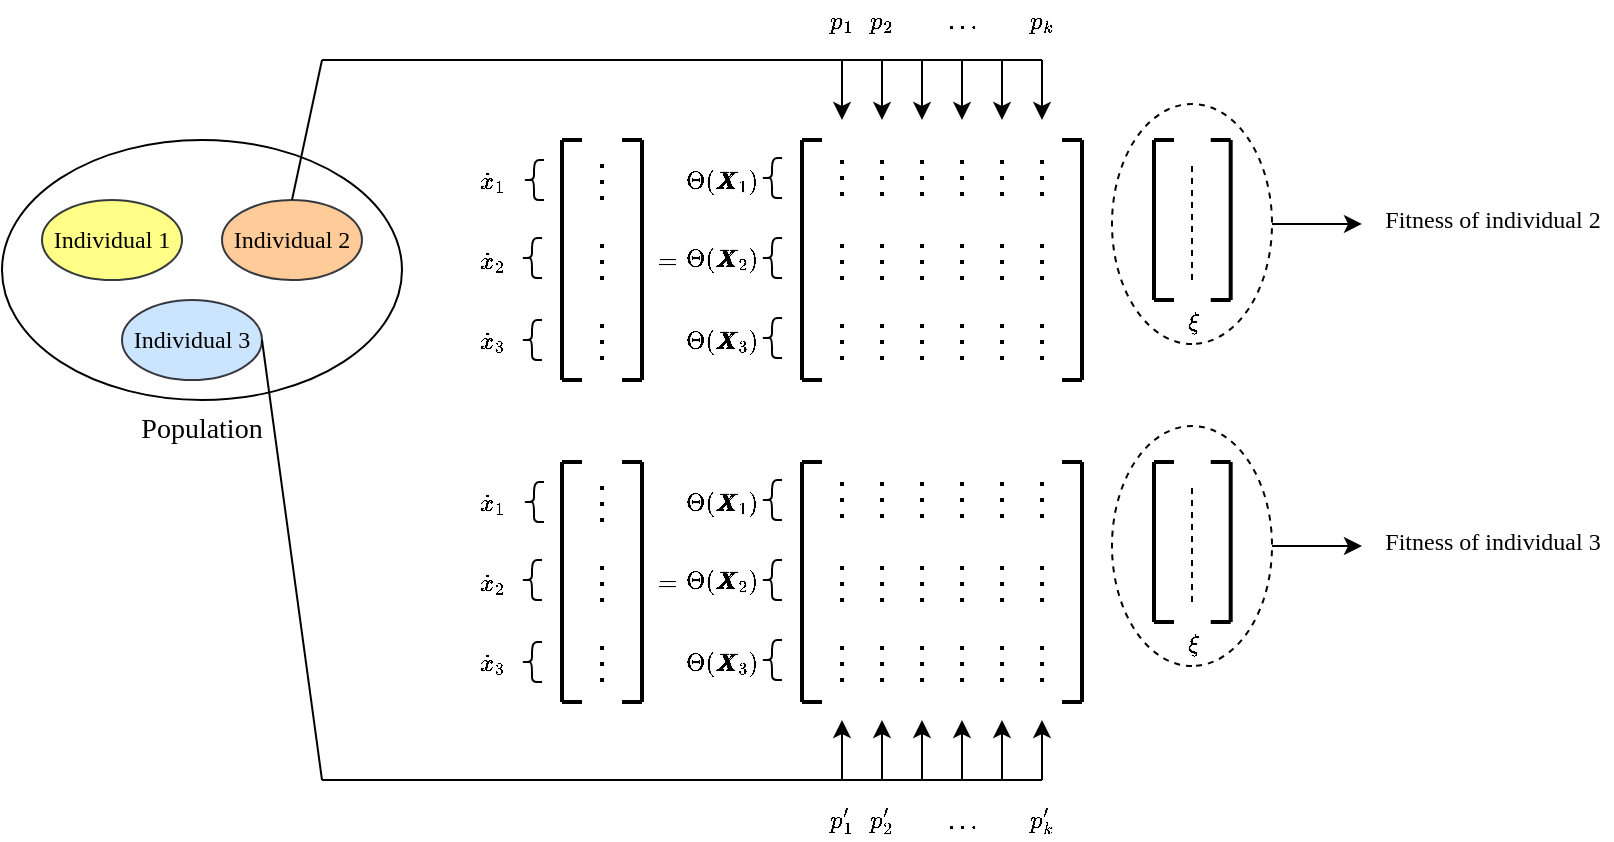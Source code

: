 <mxfile version="13.5.3" type="github">
  <diagram id="3djbxQUewnVQCDs2TuvC" name="Page-1">
    <mxGraphModel dx="1355" dy="806" grid="1" gridSize="10" guides="1" tooltips="1" connect="1" arrows="1" fold="1" page="1" pageScale="1" pageWidth="850" pageHeight="1100" math="1" shadow="0">
      <root>
        <mxCell id="0" />
        <mxCell id="1" parent="0" />
        <mxCell id="JYchThaX2a4gKTv78fk3-125" style="edgeStyle=orthogonalEdgeStyle;rounded=0;orthogonalLoop=1;jettySize=auto;html=1;fontFamily=Times New Roman;fontSize=12;" edge="1" parent="1" source="JYchThaX2a4gKTv78fk3-122">
          <mxGeometry relative="1" as="geometry">
            <mxPoint x="720" y="121.99" as="targetPoint" />
          </mxGeometry>
        </mxCell>
        <mxCell id="JYchThaX2a4gKTv78fk3-122" value="" style="ellipse;whiteSpace=wrap;html=1;fontFamily=Times New Roman;fontSize=12;rotation=90;labelBorderColor=none;dashed=1;" vertex="1" parent="1">
          <mxGeometry x="575" y="81.99" width="120" height="80" as="geometry" />
        </mxCell>
        <mxCell id="JYchThaX2a4gKTv78fk3-37" value="" style="group" vertex="1" connectable="0" parent="1">
          <mxGeometry x="40" y="80" width="200" height="130" as="geometry" />
        </mxCell>
        <mxCell id="JYchThaX2a4gKTv78fk3-36" value="Population" style="ellipse;whiteSpace=wrap;html=1;fontFamily=Times New Roman;fontSize=14;labelPosition=center;verticalLabelPosition=bottom;align=center;verticalAlign=top;" vertex="1" parent="JYchThaX2a4gKTv78fk3-37">
          <mxGeometry width="200" height="130" as="geometry" />
        </mxCell>
        <mxCell id="JYchThaX2a4gKTv78fk3-32" value="Individual 1" style="ellipse;whiteSpace=wrap;html=1;fontFamily=Times New Roman;fontSize=12;fillColor=#ffff88;strokeColor=#36393d;" vertex="1" parent="JYchThaX2a4gKTv78fk3-37">
          <mxGeometry x="20" y="30" width="70" height="40" as="geometry" />
        </mxCell>
        <mxCell id="JYchThaX2a4gKTv78fk3-33" value="Individual 2" style="ellipse;whiteSpace=wrap;html=1;fontFamily=Times New Roman;fontSize=12;fillColor=#ffcc99;strokeColor=#36393d;" vertex="1" parent="JYchThaX2a4gKTv78fk3-37">
          <mxGeometry x="110" y="30" width="70" height="40" as="geometry" />
        </mxCell>
        <mxCell id="JYchThaX2a4gKTv78fk3-34" value="Individual 3" style="ellipse;whiteSpace=wrap;html=1;fontFamily=Times New Roman;fontSize=12;fillColor=#cce5ff;strokeColor=#36393d;" vertex="1" parent="JYchThaX2a4gKTv78fk3-37">
          <mxGeometry x="60" y="80" width="70" height="40" as="geometry" />
        </mxCell>
        <mxCell id="JYchThaX2a4gKTv78fk3-43" value="" style="shape=curlyBracket;whiteSpace=wrap;html=1;rounded=1;fontFamily=Times New Roman;fontSize=12;" vertex="1" parent="1">
          <mxGeometry x="301" y="90" width="10" height="19.99" as="geometry" />
        </mxCell>
        <mxCell id="JYchThaX2a4gKTv78fk3-46" value="" style="shape=curlyBracket;whiteSpace=wrap;html=1;rounded=1;fontFamily=Times New Roman;fontSize=12;" vertex="1" parent="1">
          <mxGeometry x="300" y="129" width="10" height="19.99" as="geometry" />
        </mxCell>
        <mxCell id="JYchThaX2a4gKTv78fk3-48" value="" style="shape=curlyBracket;whiteSpace=wrap;html=1;rounded=1;fontFamily=Times New Roman;fontSize=12;" vertex="1" parent="1">
          <mxGeometry x="300" y="170" width="10" height="19.99" as="geometry" />
        </mxCell>
        <mxCell id="JYchThaX2a4gKTv78fk3-51" value="$$\dot{x}_1$$" style="text;html=1;align=center;verticalAlign=middle;resizable=0;points=[];autosize=1;fontSize=12;fontFamily=Times New Roman;" vertex="1" parent="1">
          <mxGeometry x="240" y="89.99" width="90" height="20" as="geometry" />
        </mxCell>
        <mxCell id="JYchThaX2a4gKTv78fk3-53" value="$$\dot{x}_2$$" style="text;html=1;align=center;verticalAlign=middle;resizable=0;points=[];autosize=1;fontSize=12;fontFamily=Times New Roman;" vertex="1" parent="1">
          <mxGeometry x="240" y="130" width="90" height="20" as="geometry" />
        </mxCell>
        <mxCell id="JYchThaX2a4gKTv78fk3-54" value="$$\dot{x}_3$$" style="text;html=1;align=center;verticalAlign=middle;resizable=0;points=[];autosize=1;fontSize=12;fontFamily=Times New Roman;" vertex="1" parent="1">
          <mxGeometry x="240" y="169.99" width="90" height="20" as="geometry" />
        </mxCell>
        <mxCell id="JYchThaX2a4gKTv78fk3-56" value="$$=$$" style="text;html=1;align=center;verticalAlign=middle;resizable=0;points=[];autosize=1;fontSize=12;fontFamily=Times New Roman;" vertex="1" parent="1">
          <mxGeometry x="347" y="130.01" width="50" height="20" as="geometry" />
        </mxCell>
        <mxCell id="JYchThaX2a4gKTv78fk3-57" value="" style="shape=curlyBracket;whiteSpace=wrap;html=1;rounded=1;fontFamily=Times New Roman;fontSize=12;" vertex="1" parent="1">
          <mxGeometry x="420" y="168.98" width="10" height="19.99" as="geometry" />
        </mxCell>
        <mxCell id="JYchThaX2a4gKTv78fk3-59" value="" style="shape=curlyBracket;whiteSpace=wrap;html=1;rounded=1;fontFamily=Times New Roman;fontSize=12;" vertex="1" parent="1">
          <mxGeometry x="420" y="129.01" width="10" height="19.99" as="geometry" />
        </mxCell>
        <mxCell id="JYchThaX2a4gKTv78fk3-60" value="" style="shape=curlyBracket;whiteSpace=wrap;html=1;rounded=1;fontFamily=Times New Roman;fontSize=12;" vertex="1" parent="1">
          <mxGeometry x="420" y="88.98" width="10" height="19.99" as="geometry" />
        </mxCell>
        <mxCell id="JYchThaX2a4gKTv78fk3-61" value="$$\Theta(\pmb{X}_1)$$" style="text;html=1;align=center;verticalAlign=middle;resizable=0;points=[];autosize=1;fontSize=12;fontFamily=Times New Roman;" vertex="1" parent="1">
          <mxGeometry x="330" y="89.99" width="140" height="20" as="geometry" />
        </mxCell>
        <mxCell id="JYchThaX2a4gKTv78fk3-62" value="$$\Theta(\pmb{X}_3)$$" style="text;html=1;align=center;verticalAlign=middle;resizable=0;points=[];autosize=1;fontSize=12;fontFamily=Times New Roman;" vertex="1" parent="1">
          <mxGeometry x="330" y="170" width="140" height="20" as="geometry" />
        </mxCell>
        <mxCell id="JYchThaX2a4gKTv78fk3-63" value="$$\Theta(\pmb{X}_2)$$" style="text;html=1;align=center;verticalAlign=middle;resizable=0;points=[];autosize=1;fontSize=12;fontFamily=Times New Roman;" vertex="1" parent="1">
          <mxGeometry x="330" y="129.01" width="140" height="20" as="geometry" />
        </mxCell>
        <mxCell id="JYchThaX2a4gKTv78fk3-68" value="" style="group" vertex="1" connectable="0" parent="1">
          <mxGeometry x="460" y="90" height="100" as="geometry" />
        </mxCell>
        <mxCell id="JYchThaX2a4gKTv78fk3-65" value="" style="endArrow=none;dashed=1;html=1;dashPattern=1 3;strokeWidth=2;fontFamily=Times New Roman;fontSize=12;" edge="1" parent="JYchThaX2a4gKTv78fk3-68">
          <mxGeometry width="50" height="50" relative="1" as="geometry">
            <mxPoint as="sourcePoint" />
            <mxPoint y="20" as="targetPoint" />
          </mxGeometry>
        </mxCell>
        <mxCell id="JYchThaX2a4gKTv78fk3-66" value="" style="endArrow=none;dashed=1;html=1;dashPattern=1 3;strokeWidth=2;fontFamily=Times New Roman;fontSize=12;" edge="1" parent="JYchThaX2a4gKTv78fk3-68">
          <mxGeometry width="50" height="50" relative="1" as="geometry">
            <mxPoint y="60" as="sourcePoint" />
            <mxPoint y="40" as="targetPoint" />
          </mxGeometry>
        </mxCell>
        <mxCell id="JYchThaX2a4gKTv78fk3-67" value="" style="endArrow=none;dashed=1;html=1;dashPattern=1 3;strokeWidth=2;fontFamily=Times New Roman;fontSize=12;" edge="1" parent="JYchThaX2a4gKTv78fk3-68">
          <mxGeometry width="50" height="50" relative="1" as="geometry">
            <mxPoint y="100" as="sourcePoint" />
            <mxPoint y="80" as="targetPoint" />
          </mxGeometry>
        </mxCell>
        <mxCell id="JYchThaX2a4gKTv78fk3-69" value="" style="group" vertex="1" connectable="0" parent="1">
          <mxGeometry x="480" y="90" height="100" as="geometry" />
        </mxCell>
        <mxCell id="JYchThaX2a4gKTv78fk3-70" value="" style="endArrow=none;dashed=1;html=1;dashPattern=1 3;strokeWidth=2;fontFamily=Times New Roman;fontSize=12;" edge="1" parent="JYchThaX2a4gKTv78fk3-69">
          <mxGeometry width="50" height="50" relative="1" as="geometry">
            <mxPoint as="sourcePoint" />
            <mxPoint y="20" as="targetPoint" />
          </mxGeometry>
        </mxCell>
        <mxCell id="JYchThaX2a4gKTv78fk3-71" value="" style="endArrow=none;dashed=1;html=1;dashPattern=1 3;strokeWidth=2;fontFamily=Times New Roman;fontSize=12;" edge="1" parent="JYchThaX2a4gKTv78fk3-69">
          <mxGeometry width="50" height="50" relative="1" as="geometry">
            <mxPoint y="60" as="sourcePoint" />
            <mxPoint y="40" as="targetPoint" />
          </mxGeometry>
        </mxCell>
        <mxCell id="JYchThaX2a4gKTv78fk3-72" value="" style="endArrow=none;dashed=1;html=1;dashPattern=1 3;strokeWidth=2;fontFamily=Times New Roman;fontSize=12;" edge="1" parent="JYchThaX2a4gKTv78fk3-69">
          <mxGeometry width="50" height="50" relative="1" as="geometry">
            <mxPoint y="100" as="sourcePoint" />
            <mxPoint y="80" as="targetPoint" />
          </mxGeometry>
        </mxCell>
        <mxCell id="JYchThaX2a4gKTv78fk3-73" value="" style="group" vertex="1" connectable="0" parent="1">
          <mxGeometry x="540" y="90" height="100" as="geometry" />
        </mxCell>
        <mxCell id="JYchThaX2a4gKTv78fk3-74" value="" style="endArrow=none;dashed=1;html=1;dashPattern=1 3;strokeWidth=2;fontFamily=Times New Roman;fontSize=12;" edge="1" parent="JYchThaX2a4gKTv78fk3-73">
          <mxGeometry width="50" height="50" relative="1" as="geometry">
            <mxPoint as="sourcePoint" />
            <mxPoint y="20" as="targetPoint" />
          </mxGeometry>
        </mxCell>
        <mxCell id="JYchThaX2a4gKTv78fk3-75" value="" style="endArrow=none;dashed=1;html=1;dashPattern=1 3;strokeWidth=2;fontFamily=Times New Roman;fontSize=12;" edge="1" parent="JYchThaX2a4gKTv78fk3-73">
          <mxGeometry width="50" height="50" relative="1" as="geometry">
            <mxPoint y="60" as="sourcePoint" />
            <mxPoint y="40" as="targetPoint" />
          </mxGeometry>
        </mxCell>
        <mxCell id="JYchThaX2a4gKTv78fk3-76" value="" style="endArrow=none;dashed=1;html=1;dashPattern=1 3;strokeWidth=2;fontFamily=Times New Roman;fontSize=12;" edge="1" parent="JYchThaX2a4gKTv78fk3-73">
          <mxGeometry width="50" height="50" relative="1" as="geometry">
            <mxPoint y="100" as="sourcePoint" />
            <mxPoint y="80" as="targetPoint" />
          </mxGeometry>
        </mxCell>
        <mxCell id="JYchThaX2a4gKTv78fk3-77" value="" style="group" vertex="1" connectable="0" parent="1">
          <mxGeometry x="520" y="90" height="100" as="geometry" />
        </mxCell>
        <mxCell id="JYchThaX2a4gKTv78fk3-78" value="" style="endArrow=none;dashed=1;html=1;dashPattern=1 3;strokeWidth=2;fontFamily=Times New Roman;fontSize=12;" edge="1" parent="JYchThaX2a4gKTv78fk3-77">
          <mxGeometry width="50" height="50" relative="1" as="geometry">
            <mxPoint as="sourcePoint" />
            <mxPoint y="20" as="targetPoint" />
          </mxGeometry>
        </mxCell>
        <mxCell id="JYchThaX2a4gKTv78fk3-79" value="" style="endArrow=none;dashed=1;html=1;dashPattern=1 3;strokeWidth=2;fontFamily=Times New Roman;fontSize=12;" edge="1" parent="JYchThaX2a4gKTv78fk3-77">
          <mxGeometry width="50" height="50" relative="1" as="geometry">
            <mxPoint y="60" as="sourcePoint" />
            <mxPoint y="40" as="targetPoint" />
          </mxGeometry>
        </mxCell>
        <mxCell id="JYchThaX2a4gKTv78fk3-80" value="" style="endArrow=none;dashed=1;html=1;dashPattern=1 3;strokeWidth=2;fontFamily=Times New Roman;fontSize=12;" edge="1" parent="JYchThaX2a4gKTv78fk3-77">
          <mxGeometry width="50" height="50" relative="1" as="geometry">
            <mxPoint y="100" as="sourcePoint" />
            <mxPoint y="80" as="targetPoint" />
          </mxGeometry>
        </mxCell>
        <mxCell id="JYchThaX2a4gKTv78fk3-81" value="" style="group" vertex="1" connectable="0" parent="1">
          <mxGeometry x="500" y="90" height="100" as="geometry" />
        </mxCell>
        <mxCell id="JYchThaX2a4gKTv78fk3-82" value="" style="endArrow=none;dashed=1;html=1;dashPattern=1 3;strokeWidth=2;fontFamily=Times New Roman;fontSize=12;" edge="1" parent="JYchThaX2a4gKTv78fk3-81">
          <mxGeometry width="50" height="50" relative="1" as="geometry">
            <mxPoint as="sourcePoint" />
            <mxPoint y="20" as="targetPoint" />
          </mxGeometry>
        </mxCell>
        <mxCell id="JYchThaX2a4gKTv78fk3-83" value="" style="endArrow=none;dashed=1;html=1;dashPattern=1 3;strokeWidth=2;fontFamily=Times New Roman;fontSize=12;" edge="1" parent="JYchThaX2a4gKTv78fk3-81">
          <mxGeometry width="50" height="50" relative="1" as="geometry">
            <mxPoint y="60" as="sourcePoint" />
            <mxPoint y="40" as="targetPoint" />
          </mxGeometry>
        </mxCell>
        <mxCell id="JYchThaX2a4gKTv78fk3-84" value="" style="endArrow=none;dashed=1;html=1;dashPattern=1 3;strokeWidth=2;fontFamily=Times New Roman;fontSize=12;" edge="1" parent="JYchThaX2a4gKTv78fk3-81">
          <mxGeometry width="50" height="50" relative="1" as="geometry">
            <mxPoint y="100" as="sourcePoint" />
            <mxPoint y="80" as="targetPoint" />
          </mxGeometry>
        </mxCell>
        <mxCell id="JYchThaX2a4gKTv78fk3-90" value="" style="group" vertex="1" connectable="0" parent="1">
          <mxGeometry x="560" y="90" height="100" as="geometry" />
        </mxCell>
        <mxCell id="JYchThaX2a4gKTv78fk3-91" value="" style="endArrow=none;dashed=1;html=1;dashPattern=1 3;strokeWidth=2;fontFamily=Times New Roman;fontSize=12;" edge="1" parent="JYchThaX2a4gKTv78fk3-90">
          <mxGeometry width="50" height="50" relative="1" as="geometry">
            <mxPoint as="sourcePoint" />
            <mxPoint y="20" as="targetPoint" />
          </mxGeometry>
        </mxCell>
        <mxCell id="JYchThaX2a4gKTv78fk3-92" value="" style="endArrow=none;dashed=1;html=1;dashPattern=1 3;strokeWidth=2;fontFamily=Times New Roman;fontSize=12;" edge="1" parent="JYchThaX2a4gKTv78fk3-90">
          <mxGeometry width="50" height="50" relative="1" as="geometry">
            <mxPoint y="60" as="sourcePoint" />
            <mxPoint y="40" as="targetPoint" />
          </mxGeometry>
        </mxCell>
        <mxCell id="JYchThaX2a4gKTv78fk3-93" value="" style="endArrow=none;dashed=1;html=1;dashPattern=1 3;strokeWidth=2;fontFamily=Times New Roman;fontSize=12;" edge="1" parent="JYchThaX2a4gKTv78fk3-90">
          <mxGeometry width="50" height="50" relative="1" as="geometry">
            <mxPoint y="100" as="sourcePoint" />
            <mxPoint y="80" as="targetPoint" />
          </mxGeometry>
        </mxCell>
        <mxCell id="JYchThaX2a4gKTv78fk3-119" value="$$\xi$$" style="text;html=1;align=center;verticalAlign=middle;resizable=0;points=[];autosize=1;fontSize=12;fontFamily=Times New Roman;" vertex="1" parent="1">
          <mxGeometry x="610" y="160" width="50" height="20" as="geometry" />
        </mxCell>
        <mxCell id="JYchThaX2a4gKTv78fk3-121" value="" style="endArrow=none;dashed=1;html=1;fontFamily=Times New Roman;fontSize=12;" edge="1" parent="1">
          <mxGeometry width="50" height="50" relative="1" as="geometry">
            <mxPoint x="635" y="150" as="sourcePoint" />
            <mxPoint x="635" y="90" as="targetPoint" />
          </mxGeometry>
        </mxCell>
        <mxCell id="JYchThaX2a4gKTv78fk3-126" value="Fitness of individual 2" style="text;html=1;align=center;verticalAlign=middle;resizable=0;points=[];autosize=1;fontSize=12;fontFamily=Times New Roman;" vertex="1" parent="1">
          <mxGeometry x="725" y="110" width="120" height="20" as="geometry" />
        </mxCell>
        <mxCell id="JYchThaX2a4gKTv78fk3-130" value="" style="endArrow=none;html=1;fontFamily=Times New Roman;fontSize=12;exitX=0.5;exitY=0;exitDx=0;exitDy=0;" edge="1" parent="1" source="JYchThaX2a4gKTv78fk3-33">
          <mxGeometry width="50" height="50" relative="1" as="geometry">
            <mxPoint x="500" y="160" as="sourcePoint" />
            <mxPoint x="200" y="40" as="targetPoint" />
          </mxGeometry>
        </mxCell>
        <mxCell id="JYchThaX2a4gKTv78fk3-131" value="" style="endArrow=none;html=1;fontFamily=Times New Roman;fontSize=12;" edge="1" parent="1">
          <mxGeometry width="50" height="50" relative="1" as="geometry">
            <mxPoint x="200" y="40" as="sourcePoint" />
            <mxPoint x="560" y="40" as="targetPoint" />
          </mxGeometry>
        </mxCell>
        <mxCell id="JYchThaX2a4gKTv78fk3-132" value="" style="endArrow=classic;html=1;fontFamily=Times New Roman;fontSize=12;" edge="1" parent="1">
          <mxGeometry width="50" height="50" relative="1" as="geometry">
            <mxPoint x="560" y="40" as="sourcePoint" />
            <mxPoint x="560" y="70" as="targetPoint" />
          </mxGeometry>
        </mxCell>
        <mxCell id="JYchThaX2a4gKTv78fk3-133" value="" style="endArrow=classic;html=1;fontFamily=Times New Roman;fontSize=12;" edge="1" parent="1">
          <mxGeometry width="50" height="50" relative="1" as="geometry">
            <mxPoint x="540" y="40" as="sourcePoint" />
            <mxPoint x="540" y="70" as="targetPoint" />
          </mxGeometry>
        </mxCell>
        <mxCell id="JYchThaX2a4gKTv78fk3-134" value="" style="endArrow=classic;html=1;fontFamily=Times New Roman;fontSize=12;" edge="1" parent="1">
          <mxGeometry width="50" height="50" relative="1" as="geometry">
            <mxPoint x="520" y="40" as="sourcePoint" />
            <mxPoint x="520" y="70" as="targetPoint" />
          </mxGeometry>
        </mxCell>
        <mxCell id="JYchThaX2a4gKTv78fk3-135" value="" style="endArrow=classic;html=1;fontFamily=Times New Roman;fontSize=12;" edge="1" parent="1">
          <mxGeometry width="50" height="50" relative="1" as="geometry">
            <mxPoint x="500" y="40" as="sourcePoint" />
            <mxPoint x="500" y="70" as="targetPoint" />
          </mxGeometry>
        </mxCell>
        <mxCell id="JYchThaX2a4gKTv78fk3-136" value="" style="endArrow=classic;html=1;fontFamily=Times New Roman;fontSize=12;" edge="1" parent="1">
          <mxGeometry width="50" height="50" relative="1" as="geometry">
            <mxPoint x="480" y="40" as="sourcePoint" />
            <mxPoint x="480" y="70" as="targetPoint" />
          </mxGeometry>
        </mxCell>
        <mxCell id="JYchThaX2a4gKTv78fk3-137" value="" style="endArrow=classic;html=1;fontFamily=Times New Roman;fontSize=12;" edge="1" parent="1">
          <mxGeometry width="50" height="50" relative="1" as="geometry">
            <mxPoint x="460" y="40" as="sourcePoint" />
            <mxPoint x="460" y="70" as="targetPoint" />
          </mxGeometry>
        </mxCell>
        <mxCell id="JYchThaX2a4gKTv78fk3-139" value="$$p_1$$" style="text;html=1;strokeColor=none;fillColor=none;align=center;verticalAlign=middle;whiteSpace=wrap;rounded=0;dashed=1;fontFamily=Times New Roman;fontSize=12;" vertex="1" parent="1">
          <mxGeometry x="455" y="10" width="10" height="20" as="geometry" />
        </mxCell>
        <mxCell id="JYchThaX2a4gKTv78fk3-140" value="$$p_k$$" style="text;html=1;strokeColor=none;fillColor=none;align=center;verticalAlign=middle;whiteSpace=wrap;rounded=0;dashed=1;fontFamily=Times New Roman;fontSize=12;" vertex="1" parent="1">
          <mxGeometry x="555" y="10" width="10" height="20" as="geometry" />
        </mxCell>
        <mxCell id="JYchThaX2a4gKTv78fk3-141" value="$$p_2$$" style="text;html=1;strokeColor=none;fillColor=none;align=center;verticalAlign=middle;whiteSpace=wrap;rounded=0;dashed=1;fontFamily=Times New Roman;fontSize=12;" vertex="1" parent="1">
          <mxGeometry x="475" y="10" width="10" height="20" as="geometry" />
        </mxCell>
        <mxCell id="JYchThaX2a4gKTv78fk3-142" value="$$\dots$$" style="text;html=1;strokeColor=none;fillColor=none;align=center;verticalAlign=middle;whiteSpace=wrap;rounded=0;dashed=1;fontFamily=Times New Roman;fontSize=12;" vertex="1" parent="1">
          <mxGeometry x="500" y="10" width="40" height="20" as="geometry" />
        </mxCell>
        <mxCell id="JYchThaX2a4gKTv78fk3-209" style="edgeStyle=orthogonalEdgeStyle;rounded=0;orthogonalLoop=1;jettySize=auto;html=1;fontFamily=Times New Roman;fontSize=12;" edge="1" parent="1" source="JYchThaX2a4gKTv78fk3-210">
          <mxGeometry relative="1" as="geometry">
            <mxPoint x="720" y="283" as="targetPoint" />
          </mxGeometry>
        </mxCell>
        <mxCell id="JYchThaX2a4gKTv78fk3-210" value="" style="ellipse;whiteSpace=wrap;html=1;fontFamily=Times New Roman;fontSize=12;rotation=90;labelBorderColor=none;dashed=1;" vertex="1" parent="1">
          <mxGeometry x="575" y="243" width="120" height="80" as="geometry" />
        </mxCell>
        <mxCell id="JYchThaX2a4gKTv78fk3-226" value="" style="shape=curlyBracket;whiteSpace=wrap;html=1;rounded=1;fontFamily=Times New Roman;fontSize=12;" vertex="1" parent="1">
          <mxGeometry x="301" y="251.01" width="10" height="19.99" as="geometry" />
        </mxCell>
        <mxCell id="JYchThaX2a4gKTv78fk3-227" value="" style="shape=curlyBracket;whiteSpace=wrap;html=1;rounded=1;fontFamily=Times New Roman;fontSize=12;" vertex="1" parent="1">
          <mxGeometry x="300" y="290.01" width="10" height="19.99" as="geometry" />
        </mxCell>
        <mxCell id="JYchThaX2a4gKTv78fk3-228" value="" style="shape=curlyBracket;whiteSpace=wrap;html=1;rounded=1;fontFamily=Times New Roman;fontSize=12;" vertex="1" parent="1">
          <mxGeometry x="300" y="331.01" width="10" height="19.99" as="geometry" />
        </mxCell>
        <mxCell id="JYchThaX2a4gKTv78fk3-229" value="$$\dot{x}_1$$" style="text;html=1;align=center;verticalAlign=middle;resizable=0;points=[];autosize=1;fontSize=12;fontFamily=Times New Roman;" vertex="1" parent="1">
          <mxGeometry x="240" y="251" width="90" height="20" as="geometry" />
        </mxCell>
        <mxCell id="JYchThaX2a4gKTv78fk3-230" value="$$\dot{x}_2$$" style="text;html=1;align=center;verticalAlign=middle;resizable=0;points=[];autosize=1;fontSize=12;fontFamily=Times New Roman;" vertex="1" parent="1">
          <mxGeometry x="240" y="291.01" width="90" height="20" as="geometry" />
        </mxCell>
        <mxCell id="JYchThaX2a4gKTv78fk3-231" value="$$\dot{x}_3$$" style="text;html=1;align=center;verticalAlign=middle;resizable=0;points=[];autosize=1;fontSize=12;fontFamily=Times New Roman;" vertex="1" parent="1">
          <mxGeometry x="240" y="331" width="90" height="20" as="geometry" />
        </mxCell>
        <mxCell id="JYchThaX2a4gKTv78fk3-232" value="$$=$$" style="text;html=1;align=center;verticalAlign=middle;resizable=0;points=[];autosize=1;fontSize=12;fontFamily=Times New Roman;" vertex="1" parent="1">
          <mxGeometry x="347" y="291.02" width="50" height="20" as="geometry" />
        </mxCell>
        <mxCell id="JYchThaX2a4gKTv78fk3-233" value="" style="shape=curlyBracket;whiteSpace=wrap;html=1;rounded=1;fontFamily=Times New Roman;fontSize=12;" vertex="1" parent="1">
          <mxGeometry x="420" y="329.99" width="10" height="19.99" as="geometry" />
        </mxCell>
        <mxCell id="JYchThaX2a4gKTv78fk3-234" value="" style="shape=curlyBracket;whiteSpace=wrap;html=1;rounded=1;fontFamily=Times New Roman;fontSize=12;" vertex="1" parent="1">
          <mxGeometry x="420" y="290.02" width="10" height="19.99" as="geometry" />
        </mxCell>
        <mxCell id="JYchThaX2a4gKTv78fk3-235" value="" style="shape=curlyBracket;whiteSpace=wrap;html=1;rounded=1;fontFamily=Times New Roman;fontSize=12;" vertex="1" parent="1">
          <mxGeometry x="420" y="249.99" width="10" height="19.99" as="geometry" />
        </mxCell>
        <mxCell id="JYchThaX2a4gKTv78fk3-236" value="$$\Theta(\pmb{X}_1)$$" style="text;html=1;align=center;verticalAlign=middle;resizable=0;points=[];autosize=1;fontSize=12;fontFamily=Times New Roman;" vertex="1" parent="1">
          <mxGeometry x="330" y="251" width="140" height="20" as="geometry" />
        </mxCell>
        <mxCell id="JYchThaX2a4gKTv78fk3-237" value="$$\Theta(\pmb{X}_3)$$" style="text;html=1;align=center;verticalAlign=middle;resizable=0;points=[];autosize=1;fontSize=12;fontFamily=Times New Roman;" vertex="1" parent="1">
          <mxGeometry x="330" y="331.01" width="140" height="20" as="geometry" />
        </mxCell>
        <mxCell id="JYchThaX2a4gKTv78fk3-238" value="$$\Theta(\pmb{X}_2)$$" style="text;html=1;align=center;verticalAlign=middle;resizable=0;points=[];autosize=1;fontSize=12;fontFamily=Times New Roman;" vertex="1" parent="1">
          <mxGeometry x="330" y="290.02" width="140" height="20" as="geometry" />
        </mxCell>
        <mxCell id="JYchThaX2a4gKTv78fk3-239" value="" style="group" vertex="1" connectable="0" parent="1">
          <mxGeometry x="460" y="251.01" height="100" as="geometry" />
        </mxCell>
        <mxCell id="JYchThaX2a4gKTv78fk3-240" value="" style="endArrow=none;dashed=1;html=1;dashPattern=1 3;strokeWidth=2;fontFamily=Times New Roman;fontSize=12;" edge="1" parent="JYchThaX2a4gKTv78fk3-239">
          <mxGeometry width="50" height="50" relative="1" as="geometry">
            <mxPoint as="sourcePoint" />
            <mxPoint y="20" as="targetPoint" />
          </mxGeometry>
        </mxCell>
        <mxCell id="JYchThaX2a4gKTv78fk3-241" value="" style="endArrow=none;dashed=1;html=1;dashPattern=1 3;strokeWidth=2;fontFamily=Times New Roman;fontSize=12;" edge="1" parent="JYchThaX2a4gKTv78fk3-239">
          <mxGeometry width="50" height="50" relative="1" as="geometry">
            <mxPoint y="60" as="sourcePoint" />
            <mxPoint y="40" as="targetPoint" />
          </mxGeometry>
        </mxCell>
        <mxCell id="JYchThaX2a4gKTv78fk3-242" value="" style="endArrow=none;dashed=1;html=1;dashPattern=1 3;strokeWidth=2;fontFamily=Times New Roman;fontSize=12;" edge="1" parent="JYchThaX2a4gKTv78fk3-239">
          <mxGeometry width="50" height="50" relative="1" as="geometry">
            <mxPoint y="100" as="sourcePoint" />
            <mxPoint y="80" as="targetPoint" />
          </mxGeometry>
        </mxCell>
        <mxCell id="JYchThaX2a4gKTv78fk3-243" value="" style="group" vertex="1" connectable="0" parent="1">
          <mxGeometry x="480" y="251.01" height="100" as="geometry" />
        </mxCell>
        <mxCell id="JYchThaX2a4gKTv78fk3-244" value="" style="endArrow=none;dashed=1;html=1;dashPattern=1 3;strokeWidth=2;fontFamily=Times New Roman;fontSize=12;" edge="1" parent="JYchThaX2a4gKTv78fk3-243">
          <mxGeometry width="50" height="50" relative="1" as="geometry">
            <mxPoint as="sourcePoint" />
            <mxPoint y="20" as="targetPoint" />
          </mxGeometry>
        </mxCell>
        <mxCell id="JYchThaX2a4gKTv78fk3-245" value="" style="endArrow=none;dashed=1;html=1;dashPattern=1 3;strokeWidth=2;fontFamily=Times New Roman;fontSize=12;" edge="1" parent="JYchThaX2a4gKTv78fk3-243">
          <mxGeometry width="50" height="50" relative="1" as="geometry">
            <mxPoint y="60" as="sourcePoint" />
            <mxPoint y="40" as="targetPoint" />
          </mxGeometry>
        </mxCell>
        <mxCell id="JYchThaX2a4gKTv78fk3-246" value="" style="endArrow=none;dashed=1;html=1;dashPattern=1 3;strokeWidth=2;fontFamily=Times New Roman;fontSize=12;" edge="1" parent="JYchThaX2a4gKTv78fk3-243">
          <mxGeometry width="50" height="50" relative="1" as="geometry">
            <mxPoint y="100" as="sourcePoint" />
            <mxPoint y="80" as="targetPoint" />
          </mxGeometry>
        </mxCell>
        <mxCell id="JYchThaX2a4gKTv78fk3-247" value="" style="group" vertex="1" connectable="0" parent="1">
          <mxGeometry x="540" y="251.01" height="100" as="geometry" />
        </mxCell>
        <mxCell id="JYchThaX2a4gKTv78fk3-248" value="" style="endArrow=none;dashed=1;html=1;dashPattern=1 3;strokeWidth=2;fontFamily=Times New Roman;fontSize=12;" edge="1" parent="JYchThaX2a4gKTv78fk3-247">
          <mxGeometry width="50" height="50" relative="1" as="geometry">
            <mxPoint as="sourcePoint" />
            <mxPoint y="20" as="targetPoint" />
          </mxGeometry>
        </mxCell>
        <mxCell id="JYchThaX2a4gKTv78fk3-249" value="" style="endArrow=none;dashed=1;html=1;dashPattern=1 3;strokeWidth=2;fontFamily=Times New Roman;fontSize=12;" edge="1" parent="JYchThaX2a4gKTv78fk3-247">
          <mxGeometry width="50" height="50" relative="1" as="geometry">
            <mxPoint y="60" as="sourcePoint" />
            <mxPoint y="40" as="targetPoint" />
          </mxGeometry>
        </mxCell>
        <mxCell id="JYchThaX2a4gKTv78fk3-250" value="" style="endArrow=none;dashed=1;html=1;dashPattern=1 3;strokeWidth=2;fontFamily=Times New Roman;fontSize=12;" edge="1" parent="JYchThaX2a4gKTv78fk3-247">
          <mxGeometry width="50" height="50" relative="1" as="geometry">
            <mxPoint y="100" as="sourcePoint" />
            <mxPoint y="80" as="targetPoint" />
          </mxGeometry>
        </mxCell>
        <mxCell id="JYchThaX2a4gKTv78fk3-251" value="" style="group" vertex="1" connectable="0" parent="1">
          <mxGeometry x="520" y="251.01" height="100" as="geometry" />
        </mxCell>
        <mxCell id="JYchThaX2a4gKTv78fk3-252" value="" style="endArrow=none;dashed=1;html=1;dashPattern=1 3;strokeWidth=2;fontFamily=Times New Roman;fontSize=12;" edge="1" parent="JYchThaX2a4gKTv78fk3-251">
          <mxGeometry width="50" height="50" relative="1" as="geometry">
            <mxPoint as="sourcePoint" />
            <mxPoint y="20" as="targetPoint" />
          </mxGeometry>
        </mxCell>
        <mxCell id="JYchThaX2a4gKTv78fk3-253" value="" style="endArrow=none;dashed=1;html=1;dashPattern=1 3;strokeWidth=2;fontFamily=Times New Roman;fontSize=12;" edge="1" parent="JYchThaX2a4gKTv78fk3-251">
          <mxGeometry width="50" height="50" relative="1" as="geometry">
            <mxPoint y="60" as="sourcePoint" />
            <mxPoint y="40" as="targetPoint" />
          </mxGeometry>
        </mxCell>
        <mxCell id="JYchThaX2a4gKTv78fk3-254" value="" style="endArrow=none;dashed=1;html=1;dashPattern=1 3;strokeWidth=2;fontFamily=Times New Roman;fontSize=12;" edge="1" parent="JYchThaX2a4gKTv78fk3-251">
          <mxGeometry width="50" height="50" relative="1" as="geometry">
            <mxPoint y="100" as="sourcePoint" />
            <mxPoint y="80" as="targetPoint" />
          </mxGeometry>
        </mxCell>
        <mxCell id="JYchThaX2a4gKTv78fk3-255" value="" style="group" vertex="1" connectable="0" parent="1">
          <mxGeometry x="500" y="251.01" height="100" as="geometry" />
        </mxCell>
        <mxCell id="JYchThaX2a4gKTv78fk3-256" value="" style="endArrow=none;dashed=1;html=1;dashPattern=1 3;strokeWidth=2;fontFamily=Times New Roman;fontSize=12;" edge="1" parent="JYchThaX2a4gKTv78fk3-255">
          <mxGeometry width="50" height="50" relative="1" as="geometry">
            <mxPoint as="sourcePoint" />
            <mxPoint y="20" as="targetPoint" />
          </mxGeometry>
        </mxCell>
        <mxCell id="JYchThaX2a4gKTv78fk3-257" value="" style="endArrow=none;dashed=1;html=1;dashPattern=1 3;strokeWidth=2;fontFamily=Times New Roman;fontSize=12;" edge="1" parent="JYchThaX2a4gKTv78fk3-255">
          <mxGeometry width="50" height="50" relative="1" as="geometry">
            <mxPoint y="60" as="sourcePoint" />
            <mxPoint y="40" as="targetPoint" />
          </mxGeometry>
        </mxCell>
        <mxCell id="JYchThaX2a4gKTv78fk3-258" value="" style="endArrow=none;dashed=1;html=1;dashPattern=1 3;strokeWidth=2;fontFamily=Times New Roman;fontSize=12;" edge="1" parent="JYchThaX2a4gKTv78fk3-255">
          <mxGeometry width="50" height="50" relative="1" as="geometry">
            <mxPoint y="100" as="sourcePoint" />
            <mxPoint y="80" as="targetPoint" />
          </mxGeometry>
        </mxCell>
        <mxCell id="JYchThaX2a4gKTv78fk3-259" value="" style="group" vertex="1" connectable="0" parent="1">
          <mxGeometry x="560" y="251.01" height="100" as="geometry" />
        </mxCell>
        <mxCell id="JYchThaX2a4gKTv78fk3-260" value="" style="endArrow=none;dashed=1;html=1;dashPattern=1 3;strokeWidth=2;fontFamily=Times New Roman;fontSize=12;" edge="1" parent="JYchThaX2a4gKTv78fk3-259">
          <mxGeometry width="50" height="50" relative="1" as="geometry">
            <mxPoint as="sourcePoint" />
            <mxPoint y="20" as="targetPoint" />
          </mxGeometry>
        </mxCell>
        <mxCell id="JYchThaX2a4gKTv78fk3-261" value="" style="endArrow=none;dashed=1;html=1;dashPattern=1 3;strokeWidth=2;fontFamily=Times New Roman;fontSize=12;" edge="1" parent="JYchThaX2a4gKTv78fk3-259">
          <mxGeometry width="50" height="50" relative="1" as="geometry">
            <mxPoint y="60" as="sourcePoint" />
            <mxPoint y="40" as="targetPoint" />
          </mxGeometry>
        </mxCell>
        <mxCell id="JYchThaX2a4gKTv78fk3-262" value="" style="endArrow=none;dashed=1;html=1;dashPattern=1 3;strokeWidth=2;fontFamily=Times New Roman;fontSize=12;" edge="1" parent="JYchThaX2a4gKTv78fk3-259">
          <mxGeometry width="50" height="50" relative="1" as="geometry">
            <mxPoint y="100" as="sourcePoint" />
            <mxPoint y="80" as="targetPoint" />
          </mxGeometry>
        </mxCell>
        <mxCell id="JYchThaX2a4gKTv78fk3-275" value="$$\xi$$" style="text;html=1;align=center;verticalAlign=middle;resizable=0;points=[];autosize=1;fontSize=12;fontFamily=Times New Roman;" vertex="1" parent="1">
          <mxGeometry x="610" y="321.01" width="50" height="20" as="geometry" />
        </mxCell>
        <mxCell id="JYchThaX2a4gKTv78fk3-276" value="" style="endArrow=none;dashed=1;html=1;fontFamily=Times New Roman;fontSize=12;" edge="1" parent="1">
          <mxGeometry width="50" height="50" relative="1" as="geometry">
            <mxPoint x="635" y="311.01" as="sourcePoint" />
            <mxPoint x="635" y="251.01" as="targetPoint" />
          </mxGeometry>
        </mxCell>
        <mxCell id="JYchThaX2a4gKTv78fk3-277" value="Fitness of individual 3" style="text;html=1;align=center;verticalAlign=middle;resizable=0;points=[];autosize=1;fontSize=12;fontFamily=Times New Roman;" vertex="1" parent="1">
          <mxGeometry x="725" y="271.01" width="120" height="20" as="geometry" />
        </mxCell>
        <mxCell id="JYchThaX2a4gKTv78fk3-278" value="" style="endArrow=none;html=1;fontFamily=Times New Roman;fontSize=12;exitX=1;exitY=0.5;exitDx=0;exitDy=0;" edge="1" parent="1" source="JYchThaX2a4gKTv78fk3-34">
          <mxGeometry width="50" height="50" relative="1" as="geometry">
            <mxPoint x="500" y="160" as="sourcePoint" />
            <mxPoint x="200" y="400" as="targetPoint" />
          </mxGeometry>
        </mxCell>
        <mxCell id="JYchThaX2a4gKTv78fk3-279" value="" style="endArrow=none;html=1;fontFamily=Times New Roman;fontSize=12;" edge="1" parent="1">
          <mxGeometry width="50" height="50" relative="1" as="geometry">
            <mxPoint x="200" y="400" as="sourcePoint" />
            <mxPoint x="560" y="400" as="targetPoint" />
          </mxGeometry>
        </mxCell>
        <mxCell id="JYchThaX2a4gKTv78fk3-280" value="" style="endArrow=classic;html=1;fontFamily=Times New Roman;fontSize=12;" edge="1" parent="1">
          <mxGeometry width="50" height="50" relative="1" as="geometry">
            <mxPoint x="560" y="400" as="sourcePoint" />
            <mxPoint x="560" y="370" as="targetPoint" />
          </mxGeometry>
        </mxCell>
        <mxCell id="JYchThaX2a4gKTv78fk3-281" value="" style="endArrow=classic;html=1;fontFamily=Times New Roman;fontSize=12;" edge="1" parent="1">
          <mxGeometry width="50" height="50" relative="1" as="geometry">
            <mxPoint x="540" y="400" as="sourcePoint" />
            <mxPoint x="540" y="370" as="targetPoint" />
          </mxGeometry>
        </mxCell>
        <mxCell id="JYchThaX2a4gKTv78fk3-282" value="" style="endArrow=classic;html=1;fontFamily=Times New Roman;fontSize=12;" edge="1" parent="1">
          <mxGeometry width="50" height="50" relative="1" as="geometry">
            <mxPoint x="520" y="400" as="sourcePoint" />
            <mxPoint x="520" y="370" as="targetPoint" />
          </mxGeometry>
        </mxCell>
        <mxCell id="JYchThaX2a4gKTv78fk3-283" value="" style="endArrow=classic;html=1;fontFamily=Times New Roman;fontSize=12;" edge="1" parent="1">
          <mxGeometry width="50" height="50" relative="1" as="geometry">
            <mxPoint x="500" y="400" as="sourcePoint" />
            <mxPoint x="500" y="370" as="targetPoint" />
          </mxGeometry>
        </mxCell>
        <mxCell id="JYchThaX2a4gKTv78fk3-284" value="" style="endArrow=classic;html=1;fontFamily=Times New Roman;fontSize=12;" edge="1" parent="1">
          <mxGeometry width="50" height="50" relative="1" as="geometry">
            <mxPoint x="480" y="400" as="sourcePoint" />
            <mxPoint x="480" y="370" as="targetPoint" />
          </mxGeometry>
        </mxCell>
        <mxCell id="JYchThaX2a4gKTv78fk3-285" value="" style="endArrow=classic;html=1;fontFamily=Times New Roman;fontSize=12;" edge="1" parent="1">
          <mxGeometry width="50" height="50" relative="1" as="geometry">
            <mxPoint x="460" y="400" as="sourcePoint" />
            <mxPoint x="460" y="370" as="targetPoint" />
          </mxGeometry>
        </mxCell>
        <mxCell id="JYchThaX2a4gKTv78fk3-286" value="$$p&#39;_1$$" style="text;html=1;strokeColor=none;fillColor=none;align=center;verticalAlign=middle;whiteSpace=wrap;rounded=0;dashed=1;fontFamily=Times New Roman;fontSize=12;" vertex="1" parent="1">
          <mxGeometry x="455" y="410" width="10" height="20" as="geometry" />
        </mxCell>
        <mxCell id="JYchThaX2a4gKTv78fk3-287" value="$$p&#39;_2$$" style="text;html=1;strokeColor=none;fillColor=none;align=center;verticalAlign=middle;whiteSpace=wrap;rounded=0;dashed=1;fontFamily=Times New Roman;fontSize=12;" vertex="1" parent="1">
          <mxGeometry x="475" y="410" width="10" height="20" as="geometry" />
        </mxCell>
        <mxCell id="JYchThaX2a4gKTv78fk3-288" value="$$p&#39;_k$$" style="text;html=1;strokeColor=none;fillColor=none;align=center;verticalAlign=middle;whiteSpace=wrap;rounded=0;dashed=1;fontFamily=Times New Roman;fontSize=12;" vertex="1" parent="1">
          <mxGeometry x="555" y="410" width="10" height="20" as="geometry" />
        </mxCell>
        <mxCell id="JYchThaX2a4gKTv78fk3-289" value="$$\dots$$" style="text;html=1;strokeColor=none;fillColor=none;align=center;verticalAlign=middle;whiteSpace=wrap;rounded=0;dashed=1;fontFamily=Times New Roman;fontSize=12;" vertex="1" parent="1">
          <mxGeometry x="500" y="410" width="40" height="20" as="geometry" />
        </mxCell>
        <mxCell id="JYchThaX2a4gKTv78fk3-16" value="" style="endArrow=none;html=1;strokeWidth=2;" edge="1" parent="1">
          <mxGeometry width="50" height="50" relative="1" as="geometry">
            <mxPoint x="320" y="200" as="sourcePoint" />
            <mxPoint x="320" y="80" as="targetPoint" />
          </mxGeometry>
        </mxCell>
        <mxCell id="JYchThaX2a4gKTv78fk3-17" value="" style="endArrow=none;html=1;strokeWidth=2;" edge="1" parent="1">
          <mxGeometry width="50" height="50" relative="1" as="geometry">
            <mxPoint x="320" y="200" as="sourcePoint" />
            <mxPoint x="330" y="200" as="targetPoint" />
          </mxGeometry>
        </mxCell>
        <mxCell id="JYchThaX2a4gKTv78fk3-18" value="" style="endArrow=none;html=1;strokeWidth=2;" edge="1" parent="1">
          <mxGeometry width="50" height="50" relative="1" as="geometry">
            <mxPoint x="320" y="80" as="sourcePoint" />
            <mxPoint x="330" y="80" as="targetPoint" />
          </mxGeometry>
        </mxCell>
        <mxCell id="JYchThaX2a4gKTv78fk3-23" value="" style="endArrow=none;dashed=1;html=1;dashPattern=1 3;strokeWidth=2;" edge="1" parent="1">
          <mxGeometry width="50" height="50" relative="1" as="geometry">
            <mxPoint x="340" y="110" as="sourcePoint" />
            <mxPoint x="340" y="90" as="targetPoint" />
          </mxGeometry>
        </mxCell>
        <mxCell id="JYchThaX2a4gKTv78fk3-25" value="" style="endArrow=none;dashed=1;html=1;dashPattern=1 3;strokeWidth=2;" edge="1" parent="1">
          <mxGeometry width="50" height="50" relative="1" as="geometry">
            <mxPoint x="340" y="150" as="sourcePoint" />
            <mxPoint x="340" y="130" as="targetPoint" />
          </mxGeometry>
        </mxCell>
        <mxCell id="JYchThaX2a4gKTv78fk3-26" value="" style="endArrow=none;dashed=1;html=1;dashPattern=1 3;strokeWidth=2;" edge="1" parent="1">
          <mxGeometry width="50" height="50" relative="1" as="geometry">
            <mxPoint x="340" y="190" as="sourcePoint" />
            <mxPoint x="340" y="170" as="targetPoint" />
          </mxGeometry>
        </mxCell>
        <mxCell id="JYchThaX2a4gKTv78fk3-19" value="" style="endArrow=none;html=1;strokeWidth=2;" edge="1" parent="1">
          <mxGeometry width="50" height="50" relative="1" as="geometry">
            <mxPoint x="360" y="80" as="sourcePoint" />
            <mxPoint x="360" y="200" as="targetPoint" />
          </mxGeometry>
        </mxCell>
        <mxCell id="JYchThaX2a4gKTv78fk3-20" value="" style="endArrow=none;html=1;strokeWidth=2;" edge="1" parent="1">
          <mxGeometry width="50" height="50" relative="1" as="geometry">
            <mxPoint x="360" y="80" as="sourcePoint" />
            <mxPoint x="350" y="80" as="targetPoint" />
          </mxGeometry>
        </mxCell>
        <mxCell id="JYchThaX2a4gKTv78fk3-21" value="" style="endArrow=none;html=1;strokeWidth=2;" edge="1" parent="1">
          <mxGeometry width="50" height="50" relative="1" as="geometry">
            <mxPoint x="360" y="200" as="sourcePoint" />
            <mxPoint x="350" y="200" as="targetPoint" />
          </mxGeometry>
        </mxCell>
        <mxCell id="JYchThaX2a4gKTv78fk3-291" value="" style="endArrow=none;html=1;strokeWidth=2;fontFamily=Times New Roman;fontSize=12;" edge="1" parent="1">
          <mxGeometry width="50" height="50" relative="1" as="geometry">
            <mxPoint x="440" y="200" as="sourcePoint" />
            <mxPoint x="440" y="80" as="targetPoint" />
          </mxGeometry>
        </mxCell>
        <mxCell id="JYchThaX2a4gKTv78fk3-292" value="" style="endArrow=none;html=1;strokeWidth=2;fontFamily=Times New Roman;fontSize=12;" edge="1" parent="1">
          <mxGeometry width="50" height="50" relative="1" as="geometry">
            <mxPoint x="440" y="200" as="sourcePoint" />
            <mxPoint x="450" y="200" as="targetPoint" />
          </mxGeometry>
        </mxCell>
        <mxCell id="JYchThaX2a4gKTv78fk3-294" value="" style="endArrow=none;html=1;strokeWidth=2;fontFamily=Times New Roman;fontSize=12;" edge="1" parent="1">
          <mxGeometry width="50" height="50" relative="1" as="geometry">
            <mxPoint x="440" y="80" as="sourcePoint" />
            <mxPoint x="450" y="80" as="targetPoint" />
          </mxGeometry>
        </mxCell>
        <mxCell id="JYchThaX2a4gKTv78fk3-99" value="" style="endArrow=none;html=1;strokeWidth=2;" edge="1" parent="1">
          <mxGeometry width="50" height="50" relative="1" as="geometry">
            <mxPoint x="580" y="80" as="sourcePoint" />
            <mxPoint x="580" y="200" as="targetPoint" />
          </mxGeometry>
        </mxCell>
        <mxCell id="JYchThaX2a4gKTv78fk3-100" value="" style="endArrow=none;html=1;strokeWidth=2;" edge="1" parent="1">
          <mxGeometry width="50" height="50" relative="1" as="geometry">
            <mxPoint x="580" y="80" as="sourcePoint" />
            <mxPoint x="570" y="80" as="targetPoint" />
          </mxGeometry>
        </mxCell>
        <mxCell id="JYchThaX2a4gKTv78fk3-101" value="" style="endArrow=none;html=1;strokeWidth=2;" edge="1" parent="1">
          <mxGeometry width="50" height="50" relative="1" as="geometry">
            <mxPoint x="580" y="200" as="sourcePoint" />
            <mxPoint x="570" y="200" as="targetPoint" />
          </mxGeometry>
        </mxCell>
        <mxCell id="JYchThaX2a4gKTv78fk3-103" value="" style="endArrow=none;html=1;strokeWidth=2;" edge="1" parent="1">
          <mxGeometry width="50" height="50" relative="1" as="geometry">
            <mxPoint x="616" y="160" as="sourcePoint" />
            <mxPoint x="616" y="80" as="targetPoint" />
          </mxGeometry>
        </mxCell>
        <mxCell id="JYchThaX2a4gKTv78fk3-104" value="" style="endArrow=none;html=1;strokeWidth=2;" edge="1" parent="1">
          <mxGeometry width="50" height="50" relative="1" as="geometry">
            <mxPoint x="616" y="160" as="sourcePoint" />
            <mxPoint x="626" y="160" as="targetPoint" />
          </mxGeometry>
        </mxCell>
        <mxCell id="JYchThaX2a4gKTv78fk3-105" value="" style="endArrow=none;html=1;strokeWidth=2;" edge="1" parent="1">
          <mxGeometry width="50" height="50" relative="1" as="geometry">
            <mxPoint x="616" y="80" as="sourcePoint" />
            <mxPoint x="626" y="80" as="targetPoint" />
          </mxGeometry>
        </mxCell>
        <mxCell id="JYchThaX2a4gKTv78fk3-115" value="" style="endArrow=none;html=1;strokeWidth=2;" edge="1" parent="1">
          <mxGeometry width="50" height="50" relative="1" as="geometry">
            <mxPoint x="654.35" y="80" as="sourcePoint" />
            <mxPoint x="654.35" y="160" as="targetPoint" />
          </mxGeometry>
        </mxCell>
        <mxCell id="JYchThaX2a4gKTv78fk3-116" value="" style="endArrow=none;html=1;strokeWidth=2;" edge="1" parent="1">
          <mxGeometry width="50" height="50" relative="1" as="geometry">
            <mxPoint x="654.35" y="80" as="sourcePoint" />
            <mxPoint x="644.35" y="80" as="targetPoint" />
          </mxGeometry>
        </mxCell>
        <mxCell id="JYchThaX2a4gKTv78fk3-117" value="" style="endArrow=none;html=1;strokeWidth=2;" edge="1" parent="1">
          <mxGeometry width="50" height="50" relative="1" as="geometry">
            <mxPoint x="654.35" y="160" as="sourcePoint" />
            <mxPoint x="644.35" y="160" as="targetPoint" />
          </mxGeometry>
        </mxCell>
        <mxCell id="JYchThaX2a4gKTv78fk3-268" value="" style="endArrow=none;html=1;strokeWidth=2;" edge="1" parent="1">
          <mxGeometry width="50" height="50" relative="1" as="geometry">
            <mxPoint x="616" y="321.01" as="sourcePoint" />
            <mxPoint x="616" y="241.01" as="targetPoint" />
          </mxGeometry>
        </mxCell>
        <mxCell id="JYchThaX2a4gKTv78fk3-269" value="" style="endArrow=none;html=1;strokeWidth=2;" edge="1" parent="1">
          <mxGeometry width="50" height="50" relative="1" as="geometry">
            <mxPoint x="616" y="321.01" as="sourcePoint" />
            <mxPoint x="626" y="321.01" as="targetPoint" />
          </mxGeometry>
        </mxCell>
        <mxCell id="JYchThaX2a4gKTv78fk3-270" value="" style="endArrow=none;html=1;strokeWidth=2;" edge="1" parent="1">
          <mxGeometry width="50" height="50" relative="1" as="geometry">
            <mxPoint x="616" y="241.01" as="sourcePoint" />
            <mxPoint x="626" y="241.01" as="targetPoint" />
          </mxGeometry>
        </mxCell>
        <mxCell id="JYchThaX2a4gKTv78fk3-272" value="" style="endArrow=none;html=1;strokeWidth=2;" edge="1" parent="1">
          <mxGeometry width="50" height="50" relative="1" as="geometry">
            <mxPoint x="654.35" y="241.01" as="sourcePoint" />
            <mxPoint x="654.35" y="321.01" as="targetPoint" />
          </mxGeometry>
        </mxCell>
        <mxCell id="JYchThaX2a4gKTv78fk3-273" value="" style="endArrow=none;html=1;strokeWidth=2;" edge="1" parent="1">
          <mxGeometry width="50" height="50" relative="1" as="geometry">
            <mxPoint x="654.35" y="241.01" as="sourcePoint" />
            <mxPoint x="644.35" y="241.01" as="targetPoint" />
          </mxGeometry>
        </mxCell>
        <mxCell id="JYchThaX2a4gKTv78fk3-274" value="" style="endArrow=none;html=1;strokeWidth=2;" edge="1" parent="1">
          <mxGeometry width="50" height="50" relative="1" as="geometry">
            <mxPoint x="654.35" y="321.01" as="sourcePoint" />
            <mxPoint x="644.35" y="321.01" as="targetPoint" />
          </mxGeometry>
        </mxCell>
        <mxCell id="JYchThaX2a4gKTv78fk3-264" value="" style="endArrow=none;html=1;strokeWidth=2;" edge="1" parent="1">
          <mxGeometry width="50" height="50" relative="1" as="geometry">
            <mxPoint x="580" y="241.01" as="sourcePoint" />
            <mxPoint x="580" y="361.01" as="targetPoint" />
          </mxGeometry>
        </mxCell>
        <mxCell id="JYchThaX2a4gKTv78fk3-265" value="" style="endArrow=none;html=1;strokeWidth=2;" edge="1" parent="1">
          <mxGeometry width="50" height="50" relative="1" as="geometry">
            <mxPoint x="580" y="241.01" as="sourcePoint" />
            <mxPoint x="570" y="241.01" as="targetPoint" />
          </mxGeometry>
        </mxCell>
        <mxCell id="JYchThaX2a4gKTv78fk3-266" value="" style="endArrow=none;html=1;strokeWidth=2;" edge="1" parent="1">
          <mxGeometry width="50" height="50" relative="1" as="geometry">
            <mxPoint x="580" y="361.01" as="sourcePoint" />
            <mxPoint x="570" y="361.01" as="targetPoint" />
          </mxGeometry>
        </mxCell>
        <mxCell id="JYchThaX2a4gKTv78fk3-295" value="" style="endArrow=none;html=1;strokeWidth=2;fontFamily=Times New Roman;fontSize=12;" edge="1" parent="1">
          <mxGeometry width="50" height="50" relative="1" as="geometry">
            <mxPoint x="440" y="361.01" as="sourcePoint" />
            <mxPoint x="440" y="241.01" as="targetPoint" />
          </mxGeometry>
        </mxCell>
        <mxCell id="JYchThaX2a4gKTv78fk3-296" value="" style="endArrow=none;html=1;strokeWidth=2;fontFamily=Times New Roman;fontSize=12;" edge="1" parent="1">
          <mxGeometry width="50" height="50" relative="1" as="geometry">
            <mxPoint x="440" y="361.01" as="sourcePoint" />
            <mxPoint x="450" y="361.01" as="targetPoint" />
          </mxGeometry>
        </mxCell>
        <mxCell id="JYchThaX2a4gKTv78fk3-297" value="" style="endArrow=none;html=1;strokeWidth=2;fontFamily=Times New Roman;fontSize=12;" edge="1" parent="1">
          <mxGeometry width="50" height="50" relative="1" as="geometry">
            <mxPoint x="440" y="241.01" as="sourcePoint" />
            <mxPoint x="450" y="241.01" as="targetPoint" />
          </mxGeometry>
        </mxCell>
        <mxCell id="JYchThaX2a4gKTv78fk3-216" value="" style="endArrow=none;html=1;strokeWidth=2;" edge="1" parent="1">
          <mxGeometry width="50" height="50" relative="1" as="geometry">
            <mxPoint x="320" y="361.01" as="sourcePoint" />
            <mxPoint x="320" y="241.01" as="targetPoint" />
          </mxGeometry>
        </mxCell>
        <mxCell id="JYchThaX2a4gKTv78fk3-217" value="" style="endArrow=none;html=1;strokeWidth=2;" edge="1" parent="1">
          <mxGeometry width="50" height="50" relative="1" as="geometry">
            <mxPoint x="320" y="361.01" as="sourcePoint" />
            <mxPoint x="330" y="361.01" as="targetPoint" />
          </mxGeometry>
        </mxCell>
        <mxCell id="JYchThaX2a4gKTv78fk3-218" value="" style="endArrow=none;html=1;strokeWidth=2;" edge="1" parent="1">
          <mxGeometry width="50" height="50" relative="1" as="geometry">
            <mxPoint x="320" y="241.01" as="sourcePoint" />
            <mxPoint x="330" y="241.01" as="targetPoint" />
          </mxGeometry>
        </mxCell>
        <mxCell id="JYchThaX2a4gKTv78fk3-223" value="" style="endArrow=none;dashed=1;html=1;dashPattern=1 3;strokeWidth=2;" edge="1" parent="1">
          <mxGeometry width="50" height="50" relative="1" as="geometry">
            <mxPoint x="340" y="271.01" as="sourcePoint" />
            <mxPoint x="340" y="251.01" as="targetPoint" />
          </mxGeometry>
        </mxCell>
        <mxCell id="JYchThaX2a4gKTv78fk3-224" value="" style="endArrow=none;dashed=1;html=1;dashPattern=1 3;strokeWidth=2;" edge="1" parent="1">
          <mxGeometry width="50" height="50" relative="1" as="geometry">
            <mxPoint x="340" y="311.01" as="sourcePoint" />
            <mxPoint x="340" y="291.01" as="targetPoint" />
          </mxGeometry>
        </mxCell>
        <mxCell id="JYchThaX2a4gKTv78fk3-225" value="" style="endArrow=none;dashed=1;html=1;dashPattern=1 3;strokeWidth=2;" edge="1" parent="1">
          <mxGeometry width="50" height="50" relative="1" as="geometry">
            <mxPoint x="340" y="351.01" as="sourcePoint" />
            <mxPoint x="340" y="331.01" as="targetPoint" />
          </mxGeometry>
        </mxCell>
        <mxCell id="JYchThaX2a4gKTv78fk3-220" value="" style="endArrow=none;html=1;strokeWidth=2;" edge="1" parent="1">
          <mxGeometry width="50" height="50" relative="1" as="geometry">
            <mxPoint x="360" y="241.01" as="sourcePoint" />
            <mxPoint x="360" y="361.01" as="targetPoint" />
          </mxGeometry>
        </mxCell>
        <mxCell id="JYchThaX2a4gKTv78fk3-221" value="" style="endArrow=none;html=1;strokeWidth=2;" edge="1" parent="1">
          <mxGeometry width="50" height="50" relative="1" as="geometry">
            <mxPoint x="360" y="241.01" as="sourcePoint" />
            <mxPoint x="350" y="241.01" as="targetPoint" />
          </mxGeometry>
        </mxCell>
        <mxCell id="JYchThaX2a4gKTv78fk3-222" value="" style="endArrow=none;html=1;strokeWidth=2;" edge="1" parent="1">
          <mxGeometry width="50" height="50" relative="1" as="geometry">
            <mxPoint x="360" y="361.01" as="sourcePoint" />
            <mxPoint x="350" y="361.01" as="targetPoint" />
          </mxGeometry>
        </mxCell>
      </root>
    </mxGraphModel>
  </diagram>
</mxfile>
